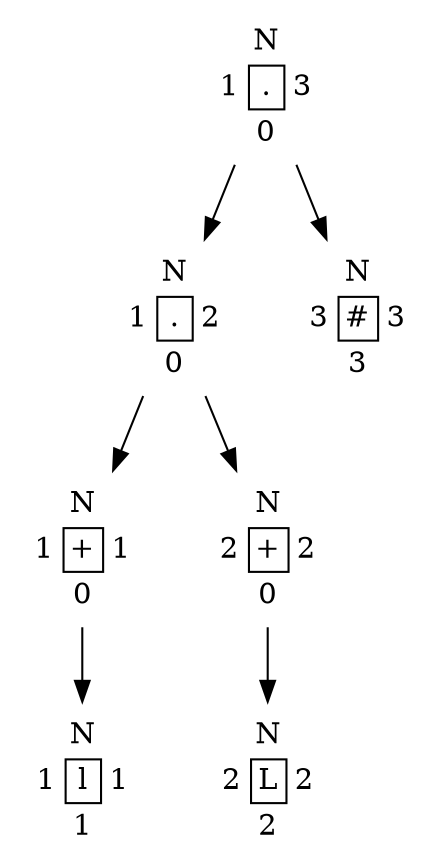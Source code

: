digraph grafica{
rankdir=TB;
forcelabels= true;
node [shape = plaintext];
nodo1 [label = <<table border = '0' cellboder = '1' CELLSPACIONG='0'>
<tr>
<td></td>
<td>N</td>
<td></td>
</tr>
<tr>
<td>1</td>
<td border='1'>.</td>
<td>3</td></tr>
<tr>
<td></td>
<td>0</td>
<td></td>
</tr>
</table>>];
nodo2 [label = <<table border = '0' cellboder = '1' CELLSPACIONG='0'>
<tr>
<td></td>
<td>N</td>
<td></td>
</tr>
<tr>
<td>1</td>
<td border='1'>.</td>
<td>2</td></tr>
<tr>
<td></td>
<td>0</td>
<td></td>
</tr>
</table>>];
nodo3 [label = <<table border = '0' cellboder = '1' CELLSPACIONG='0'>
<tr>
<td></td>
<td>N</td>
<td></td>
</tr>
<tr>
<td>1</td>
<td border='1'>+</td>
<td>1</td></tr>
<tr>
<td></td>
<td>0</td>
<td></td>
</tr>
</table>>];
nodo4 [label = <<table border = '0' cellboder = '1' CELLSPACIONG='0'>
<tr>
<td></td>
<td>N</td>
<td></td>
</tr>
<tr>
<td>1</td>
<td border='1'>l</td>
<td>1</td></tr>
<tr>
<td></td>
<td>1</td>
<td></td>
</tr>
</table>>];
nodo3->nodo4
nodo7 [label = <<table border = '0' cellboder = '1' CELLSPACIONG='0'>
<tr>
<td></td>
<td>N</td>
<td></td>
</tr>
<tr>
<td>2</td>
<td border='1'>+</td>
<td>2</td></tr>
<tr>
<td></td>
<td>0</td>
<td></td>
</tr>
</table>>];
nodo8 [label = <<table border = '0' cellboder = '1' CELLSPACIONG='0'>
<tr>
<td></td>
<td>N</td>
<td></td>
</tr>
<tr>
<td>2</td>
<td border='1'>L</td>
<td>2</td></tr>
<tr>
<td></td>
<td>2</td>
<td></td>
</tr>
</table>>];
nodo7->nodo8
nodo2->nodo3
nodo2->nodo7
nodo12 [label = <<table border = '0' cellboder = '1' CELLSPACIONG='0'>
<tr>
<td></td>
<td>N</td>
<td></td>
</tr>
<tr>
<td>3</td>
<td border='1'>#</td>
<td>3</td></tr>
<tr>
<td></td>
<td>3</td>
<td></td>
</tr>
</table>>];
nodo1->nodo2
nodo1->nodo12

}